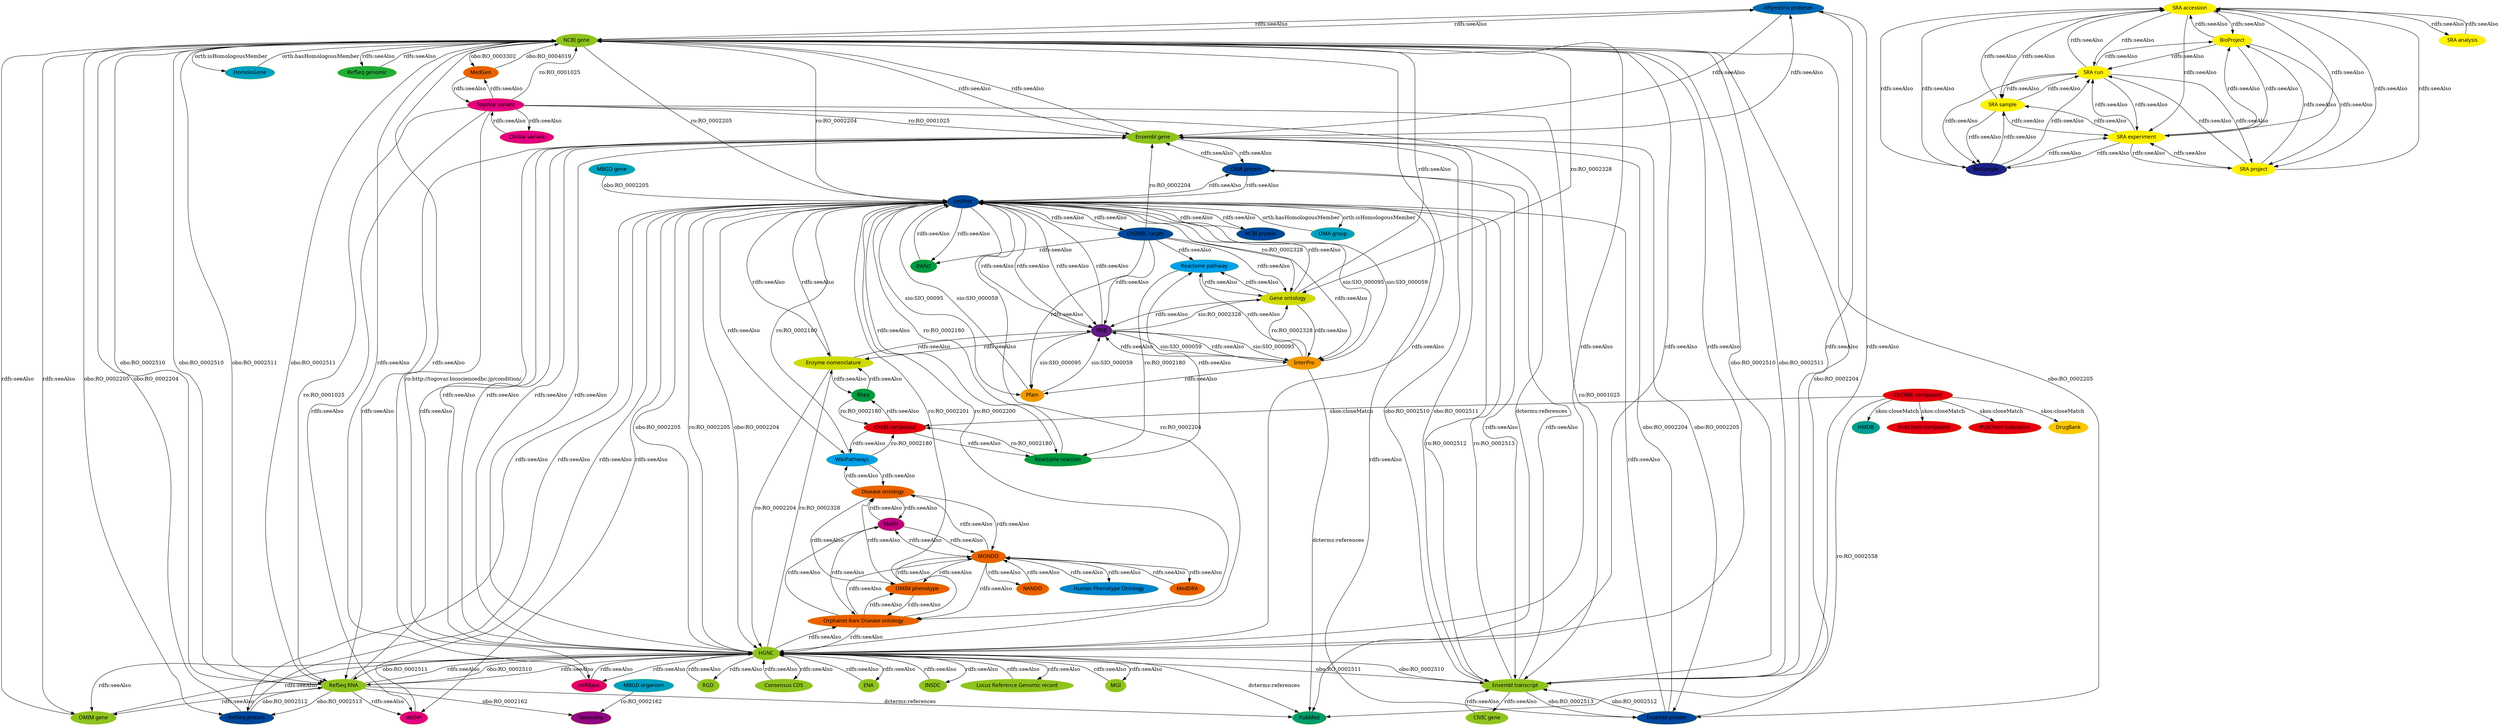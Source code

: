 digraph togoid {
 node [
    colorscheme = "rdylgn11"
    style = "solid,filled",
    fontname = "Migu 1M",
    color = 7,
  ];

  "Affymetrix probeset" [fillcolor = "#0068B7"] ;
  "NCBI gene" [fillcolor = "#8FC31F"] ;
  "ChEMBL compound" [fillcolor = "#E60012"] ;
  "ChEBI compound" [fillcolor = "#E60012"] ;
  "DrugBank" [fillcolor = "#FCC800"] ;
  "HMDB" [fillcolor = "#009E96"] ;
  "PubChem compound" [fillcolor = "#E60012"] ;
  "PubChem substance" [fillcolor = "#E60012"] ;
  "PubMed" [fillcolor = "#009B6B"] ;
  "ChEMBL target" [fillcolor = "#00479D"] ;
  "Ensembl gene" [fillcolor = "#8FC31F"] ;
  "Gene ontology" [fillcolor = "#CFDB00"] ;
  "IntAct" [fillcolor = "#009944"] ;
  "InterPro" [fillcolor = "#F39800"] ;
  "PDB" [fillcolor = "#601986"] ;
  "Pfam" [fillcolor = "#F39800"] ;
  "Reactome pathway" [fillcolor = "#00A0E9"] ;
  "CIVIC gene" [fillcolor = "#8FC31F"] ;
  "Ensembl transcript" [fillcolor = "#8FC31F"] ;
  "Disease ontology" [fillcolor = "#EB6100"] ;
  "MeSH" [fillcolor = "#BE0081"] ;
  "OMIM phenotype" [fillcolor = "#EB6100"] ;
  "Ensembl protein" [fillcolor = "#00479D"] ;
  "HGNC" [fillcolor = "#8FC31F"] ;
  "RefSeq RNA" [fillcolor = "#8FC31F"] ;
  "Consensus CDS" [fillcolor = "#8FC31F"] ;
  "Enzyme nomenclature" [fillcolor = "#CFDB00"] ;
  "ENA" [fillcolor = "#8FC31F"] ;
  "INSDC" [fillcolor = "#8FC31F"] ;
  "Locus Reference Genomic record" [fillcolor = "#8FC31F"] ;
  "MGI" [fillcolor = "#8FC31F"] ;
  "miRBase" [fillcolor = "#E5006A"] ;
  "OMIM gene" [fillcolor = "#8FC31F"] ;
  "Orphanet Rare Disease ontology" [fillcolor = "#EB6100"] ;
  "RGD" [fillcolor = "#8FC31F"] ;
  "UniProt" [fillcolor = "#00479D"] ;
  "HomoloGene" [fillcolor = "#00A0C1"] ;
  "MONDO" [fillcolor = "#EB6100"] ;
  "Human Phenotype Ontology" [fillcolor = "#0086D1"] ;
  "MedDRA" [fillcolor = "#EB6100"] ;
  "NANDO" [fillcolor = "#EB6100"] ;
  "RefSeq genomic" [fillcolor = "#22AC38"] ;
  "RefSeq protein" [fillcolor = "#00479D"] ;
  "SRA accession" [fillcolor = "#FFF100"] ;
  "BioProject" [fillcolor = "#FFF100"] ;
  "BioSample" [fillcolor = "#1D2088"] ;
  "SRA analysis" [fillcolor = "#FFF100"] ;
  "SRA experiment" [fillcolor = "#FFF100"] ;
  "SRA project" [fillcolor = "#FFF100"] ;
  "SRA run" [fillcolor = "#FFF100"] ;
  "SRA sample" [fillcolor = "#FFF100"] ;
  "WikiPathways" [fillcolor = "#00A0E9"] ;
  "MBGD gene" [fillcolor = "#00A0C1"] ;
  "MBGD organism" [fillcolor = "#00A0C1"] ;
  "Taxonomy" [fillcolor = "#920783"] ;
  "MedGen" [fillcolor = "#EB6100"] ;
  "OMA protein" [fillcolor = "#00479D"] ;
  "Reactome reaction" [fillcolor = "#009944"] ;
  "dbSNP" [fillcolor = "#E4007F"] ;
  "Rhea" [fillcolor = "#009944"] ;
  "TogoVar variant" [fillcolor = "#E4007F"] ;
  "ClinVar variant" [fillcolor = "#E4007F"] ;
  "NCBI protein" [fillcolor = "#00479D"] ;
  "OMA group" [fillcolor = "#00A0C1"] ;

  "Affymetrix probeset" -> "NCBI gene" [label = "rdfs:seeAlso"] ;
  "NCBI gene" -> "Affymetrix probeset" [label = "rdfs:seeAlso"] ;
  "ChEMBL compound" -> "ChEBI compound" [label = "skos:closeMatch"] ;
  "ChEMBL compound" -> "DrugBank" [label = "skos:closeMatch"] ;
  "ChEMBL compound" -> "HMDB" [label = "skos:closeMatch"] ;
  "ChEMBL compound" -> "PubChem compound" [label = "skos:closeMatch"] ;
  "ChEMBL compound" -> "PubChem substance" [label = "skos:closeMatch"] ;
  "ChEMBL compound" -> "PubMed" [label = "ro:RO_0002558"] ;
  "ChEMBL target" -> "Ensembl gene" [label = "ro:RO_0002204"] ;
  "ChEMBL target" -> "Gene ontology" [label = "rdfs:seeAlso"] ;
  "ChEMBL target" -> "IntAct" [label = "rdfs:seeAlso"] ;
  "ChEMBL target" -> "InterPro" [label = "rdfs:seeAlso"] ;
  "ChEMBL target" -> "PDB" [label = "rdfs:seeAlso"] ;
  "ChEMBL target" -> "Pfam" [label = "rdfs:seeAlso"] ;
  "ChEMBL target" -> "Reactome pathway" [label = "rdfs:seeAlso"] ;
  "CIVIC gene" -> "Ensembl transcript" [label = "rdfs:seeAlso"] ;
  "Ensembl transcript" -> "CIVIC gene" [label = "rdfs:seeAlso"] ;
  "Disease ontology" -> "MeSH" [label = "rdfs:seeAlso"] ;
  "MeSH" -> "Disease ontology" [label = "rdfs:seeAlso"] ;
  "Disease ontology" -> "OMIM phenotype" [label = "rdfs:seeAlso"] ;
  "OMIM phenotype" -> "Disease ontology" [label = "rdfs:seeAlso"] ;
  "Ensembl gene" -> "Affymetrix probeset" [label = "rdfs:seeAlso"] ;
  "Affymetrix probeset" -> "Ensembl gene" [label = "rdfs:seeAlso"] ;
  "Ensembl gene" -> "Ensembl protein" [label = "obo:RO_0002205"] ;
  "Ensembl protein" -> "Ensembl gene" [label = "obo:RO_0002204"] ;
  "Ensembl gene" -> "Ensembl transcript" [label = "obo:RO_0002511"] ;
  "Ensembl transcript" -> "Ensembl gene" [label = "obo:RO_0002510"] ;
  "Ensembl gene" -> "HGNC" [label = "rdfs:seeAlso"] ;
  "HGNC" -> "Ensembl gene" [label = "rdfs:seeAlso"] ;
  "Ensembl gene" -> "RefSeq RNA" [label = "rdfs:seeAlso"] ;
  "RefSeq RNA" -> "Ensembl gene" [label = "rdfs:seeAlso"] ;
  "Ensembl protein" -> "Ensembl transcript" [label = "obo:RO_0002512"] ;
  "Ensembl transcript" -> "Ensembl protein" [label = "obo:RO_0002513"] ;
  "Ensembl transcript" -> "Affymetrix probeset" [label = "rdfs:seeAlso"] ;
  "Affymetrix probeset" -> "Ensembl transcript" [label = "rdfs:seeAlso"] ;
  "Ensembl transcript" -> "HGNC" [label = "obo:RO_0002510"] ;
  "HGNC" -> "Ensembl transcript" [label = "obo:RO_0002511"] ;
  "HGNC" -> "Consensus CDS" [label = "rdfs:seeAlso"] ;
  "Consensus CDS" -> "HGNC" [label = "rdfs:seeAlso"] ;
  "HGNC" -> "Enzyme nomenclature" [label = "ro:RO_0002328"] ;
  "Enzyme nomenclature" -> "HGNC" [label = "ro:RO_0002204"] ;
  "HGNC" -> "ENA" [label = "rdfs:seeAlso"] ;
  "ENA" -> "HGNC" [label = "rdfs:seeAlso"] ;
  "HGNC" -> "Ensembl gene" [label = "rdfs:seeAlso"] ;
  "Ensembl gene" -> "HGNC" [label = "rdfs:seeAlso"] ;
  "HGNC" -> "INSDC" [label = "rdfs:seeAlso"] ;
  "INSDC" -> "HGNC" [label = "rdfs:seeAlso"] ;
  "HGNC" -> "Locus Reference Genomic record" [label = "rdfs:seeAlso"] ;
  "Locus Reference Genomic record" -> "HGNC" [label = "rdfs:seeAlso"] ;
  "HGNC" -> "MGI" [label = "rdfs:seeAlso"] ;
  "MGI" -> "HGNC" [label = "rdfs:seeAlso"] ;
  "HGNC" -> "miRBase" [label = "rdfs:seeAlso"] ;
  "miRBase" -> "HGNC" [label = "rdfs:seeAlso"] ;
  "HGNC" -> "NCBI gene" [label = "rdfs:seeAlso"] ;
  "NCBI gene" -> "HGNC" [label = "rdfs:seeAlso"] ;
  "HGNC" -> "OMIM gene" [label = "rdfs:seeAlso"] ;
  "OMIM gene" -> "HGNC" [label = "rdfs:seeAlso"] ;
  "HGNC" -> "Orphanet Rare Disease ontology" [label = "rdfs:seeAlso"] ;
  "Orphanet Rare Disease ontology" -> "HGNC" [label = "rdfs:seeAlso"] ;
  "HGNC" -> "PubMed" [label = "dcterms:references"] ;
  "HGNC" -> "RefSeq RNA" [label = "rdfs:seeAlso"] ;
  "RefSeq RNA" -> "HGNC" [label = "rdfs:seeAlso"] ;
  "HGNC" -> "RGD" [label = "rdfs:seeAlso"] ;
  "RGD" -> "HGNC" [label = "rdfs:seeAlso"] ;
  "HGNC" -> "UniProt" [label = "obo:RO_0002205"] ;
  "UniProt" -> "HGNC" [label = "obo:RO_0002204"] ;
  "HomoloGene" -> "NCBI gene" [label = "orth:hasHomologousMember"] ;
  "NCBI gene" -> "HomoloGene" [label = "orth:isHomologousMember"] ;
  "InterPro" -> "Gene ontology" [label = "ro:RO_0002328"] ;
  "Gene ontology" -> "InterPro" [label = "rdfs:seeAlso"] ;
  "InterPro" -> "PDB" [label = "rdfs:seeAlso"] ;
  "PDB" -> "InterPro" [label = "rdfs:seeAlso"] ;
  "InterPro" -> "Pfam" [label = "rdfs:seeAlso"] ;
  "InterPro" -> "PubMed" [label = "dcterms:references"] ;
  "InterPro" -> "Reactome pathway" [label = "rdfs:seeAlso"] ;
  "MONDO" -> "Disease ontology" [label = "rdfs:seeAlso"] ;
  "Disease ontology" -> "MONDO" [label = "rdfs:seeAlso"] ;
  "MONDO" -> "Human Phenotype Ontology" [label = "rdfs:seeAlso"] ;
  "Human Phenotype Ontology" -> "MONDO" [label = "rdfs:seeAlso"] ;
  "MONDO" -> "MedDRA" [label = "rdfs:seeAlso"] ;
  "MedDRA" -> "MONDO" [label = "rdfs:seeAlso"] ;
  "MONDO" -> "MeSH" [label = "rdfs:seeAlso"] ;
  "MeSH" -> "MONDO" [label = "rdfs:seeAlso"] ;
  "MONDO" -> "OMIM phenotype" [label = "rdfs:seeAlso"] ;
  "OMIM phenotype" -> "MONDO" [label = "rdfs:seeAlso"] ;
  "MONDO" -> "Orphanet Rare Disease ontology" [label = "rdfs:seeAlso"] ;
  "Orphanet Rare Disease ontology" -> "MONDO" [label = "rdfs:seeAlso"] ;
  "NANDO" -> "MONDO" [label = "rdfs:seeAlso"] ;
  "MONDO" -> "NANDO" [label = "rdfs:seeAlso"] ;
  "NCBI gene" -> "Ensembl gene" [label = "rdfs:seeAlso"] ;
  "Ensembl gene" -> "NCBI gene" [label = "rdfs:seeAlso"] ;
  "NCBI gene" -> "Ensembl protein" [label = "obo:RO_0002205"] ;
  "Ensembl protein" -> "NCBI gene" [label = "obo:RO_0002204"] ;
  "NCBI gene" -> "Ensembl transcript" [label = "obo:RO_0002511"] ;
  "Ensembl transcript" -> "NCBI gene" [label = "obo:RO_0002510"] ;
  "NCBI gene" -> "Gene ontology" [label = "ro:RO_0002328"] ;
  "Gene ontology" -> "NCBI gene" [label = "rdfs:seeAlso"] ;
  "NCBI gene" -> "HGNC" [label = "rdfs:seeAlso"] ;
  "HGNC" -> "NCBI gene" [label = "rdfs:seeAlso"] ;
  "NCBI gene" -> "miRBase" [label = "rdfs:seeAlso"] ;
  "miRBase" -> "NCBI gene" [label = "rdfs:seeAlso"] ;
  "NCBI gene" -> "OMIM gene" [label = "rdfs:seeAlso"] ;
  "OMIM gene" -> "NCBI gene" [label = "rdfs:seeAlso"] ;
  "NCBI gene" -> "RefSeq genomic" [label = "rdfs:seeAlso"] ;
  "RefSeq genomic" -> "NCBI gene" [label = "rdfs:seeAlso"] ;
  "NCBI gene" -> "RefSeq protein" [label = "obo:RO_0002205"] ;
  "RefSeq protein" -> "NCBI gene" [label = "obo:RO_0002204"] ;
  "NCBI gene" -> "RefSeq RNA" [label = "obo:RO_0002511"] ;
  "RefSeq RNA" -> "NCBI gene" [label = "obo:RO_0002510"] ;
  "RefSeq protein" -> "UniProt" [label = "rdfs:seeAlso"] ;
  "UniProt" -> "RefSeq protein" [label = "rdfs:seeAlso"] ;
  "SRA accession" -> "BioProject" [label = "rdfs:seeAlso"] ;
  "BioProject" -> "SRA accession" [label = "rdfs:seeAlso"] ;
  "SRA accession" -> "BioSample" [label = "rdfs:seeAlso"] ;
  "BioSample" -> "SRA accession" [label = "rdfs:seeAlso"] ;
  "SRA accession" -> "SRA analysis" [label = "rdfs:seeAlso"] ;
  "SRA analysis" -> "SRA accession" [label = "rdfs:seeAlso"] ;
  "SRA accession" -> "SRA experiment" [label = "rdfs:seeAlso"] ;
  "SRA experiment" -> "SRA accession" [label = "rdfs:seeAlso"] ;
  "SRA accession" -> "SRA project" [label = "rdfs:seeAlso"] ;
  "SRA project" -> "SRA accession" [label = "rdfs:seeAlso"] ;
  "SRA accession" -> "SRA run" [label = "rdfs:seeAlso"] ;
  "SRA run" -> "SRA accession" [label = "rdfs:seeAlso"] ;
  "SRA accession" -> "SRA sample" [label = "rdfs:seeAlso"] ;
  "SRA sample" -> "SRA accession" [label = "rdfs:seeAlso"] ;
  "SRA experiment" -> "BioProject" [label = "rdfs:seeAlso"] ;
  "BioProject" -> "SRA experiment" [label = "rdfs:seeAlso"] ;
  "SRA experiment" -> "BioSample" [label = "rdfs:seeAlso"] ;
  "BioSample" -> "SRA experiment" [label = "rdfs:seeAlso"] ;
  "SRA experiment" -> "SRA project" [label = "rdfs:seeAlso"] ;
  "SRA project" -> "SRA experiment" [label = "rdfs:seeAlso"] ;
  "SRA experiment" -> "SRA sample" [label = "rdfs:seeAlso"] ;
  "SRA sample" -> "SRA experiment" [label = "rdfs:seeAlso"] ;
  "SRA project" -> "BioProject" [label = "rdfs:seeAlso"] ;
  "BioProject" -> "SRA project" [label = "rdfs:seeAlso"] ;
  "SRA run" -> "BioProject" [label = "rdfs:seeAlso"] ;
  "BioProject" -> "SRA run" [label = "rdfs:seeAlso"] ;
  "SRA run" -> "BioSample" [label = "rdfs:seeAlso"] ;
  "BioSample" -> "SRA run" [label = "rdfs:seeAlso"] ;
  "SRA run" -> "SRA experiment" [label = "rdfs:seeAlso"] ;
  "SRA experiment" -> "SRA run" [label = "rdfs:seeAlso"] ;
  "SRA run" -> "SRA project" [label = "rdfs:seeAlso"] ;
  "SRA project" -> "SRA run" [label = "rdfs:seeAlso"] ;
  "SRA run" -> "SRA sample" [label = "rdfs:seeAlso"] ;
  "SRA sample" -> "SRA run" [label = "rdfs:seeAlso"] ;
  "SRA sample" -> "BioSample" [label = "rdfs:seeAlso"] ;
  "BioSample" -> "SRA sample" [label = "rdfs:seeAlso"] ;
  "WikiPathways" -> "ChEBI compound" [label = "ro:RO_0002180"] ;
  "ChEBI compound" -> "WikiPathways" [label = "rdfs:seeAlso"] ;
  "WikiPathways" -> "Disease ontology" [label = "rdfs:seeAlso"] ;
  "Disease ontology" -> "WikiPathways" [label = "rdfs:seeAlso"] ;
  "WikiPathways" -> "UniProt" [label = "ro:RO_0002180"] ;
  "UniProt" -> "WikiPathways" [label = "rdfs:seeAlso"] ;
  "MBGD gene" -> "UniProt" [label = "obo:RO_0002205"] ;
  "MBGD organism" -> "Taxonomy" [label = "ro:RO_0002162"] ;
  "MedGen" -> "NCBI gene" [label = "obo:RO_0004019"] ;
  "NCBI gene" -> "MedGen" [label = "obo:RO_0003302"] ;
  "OMA protein" -> "Ensembl gene" [label = "rdfs:seeAlso"] ;
  "Ensembl gene" -> "OMA protein" [label = "rdfs:seeAlso"] ;
  "OMA protein" -> "Ensembl transcript" [label = "rdfs:seeAlso"] ;
  "Ensembl transcript" -> "OMA protein" [label = "rdfs:seeAlso"] ;
  "OMA protein" -> "UniProt" [label = "rdfs:seeAlso"] ;
  "UniProt" -> "OMA protein" [label = "rdfs:seeAlso"] ;
  "Orphanet Rare Disease ontology" -> "MeSH" [label = "rdfs:seeAlso"] ;
  "MeSH" -> "Orphanet Rare Disease ontology" [label = "rdfs:seeAlso"] ;
  "Orphanet Rare Disease ontology" -> "OMIM phenotype" [label = "rdfs:seeAlso"] ;
  "OMIM phenotype" -> "Orphanet Rare Disease ontology" [label = "rdfs:seeAlso"] ;
  "PDB" -> "Enzyme nomenclature" [label = "rdfs:seeAlso"] ;
  "Enzyme nomenclature" -> "PDB" [label = "rdfs:seeAlso"] ;
  "PDB" -> "Gene ontology" [label = "sio:RO_0002328"] ;
  "Gene ontology" -> "PDB" [label = "rdfs:seeAlso"] ;
  "PDB" -> "InterPro" [label = "sio:SIO_000095"] ;
  "InterPro" -> "PDB" [label = "sio:SIO_000059"] ;
  "PDB" -> "Pfam" [label = "sio:SIO_000095"] ;
  "Pfam" -> "PDB" [label = "sio:SIO_000059"] ;
  "PDB" -> "UniProt" [label = "rdfs:seeAlso"] ;
  "UniProt" -> "PDB" [label = "rdfs:seeAlso"] ;
  "Reactome pathway" -> "Gene ontology" [label = "rdfs:seeAlso"] ;
  "Gene ontology" -> "Reactome pathway" [label = "rdfs:seeAlso"] ;
  "Reactome pathway" -> "Reactome reaction" [label = "ro:RO_0002180"] ;
  "Reactome reaction" -> "Reactome pathway" [label = "rdfs:seeAlso"] ;
  "Reactome reaction" -> "ChEBI compound" [label = "ro:RO_0002180"] ;
  "ChEBI compound" -> "Reactome reaction" [label = "rdfs:seeAlso"] ;
  "Reactome reaction" -> "UniProt" [label = "ro:RO_0002180"] ;
  "UniProt" -> "Reactome reaction" [label = "rdfs:seeAlso"] ;
  "RefSeq RNA" -> "dbSNP" [label = "rdfs:seeAlso"] ;
  "RefSeq RNA" -> "HGNC" [label = "obo:RO_0002510"] ;
  "HGNC" -> "RefSeq RNA" [label = "obo:RO_0002511"] ;
  "RefSeq RNA" -> "NCBI gene" [label = "obo:RO_0002510"] ;
  "NCBI gene" -> "RefSeq RNA" [label = "obo:RO_0002511"] ;
  "RefSeq RNA" -> "OMIM gene" [label = "rdfs:seeAlso"] ;
  "RefSeq RNA" -> "PubMed" [label = "dcterms:references"] ;
  "RefSeq RNA" -> "RefSeq protein" [label = "obo:RO_0002513"] ;
  "RefSeq protein" -> "RefSeq RNA" [label = "obo:RO_0002512"] ;
  "RefSeq RNA" -> "Taxonomy" [label = "obo:RO_0002162"] ;
  "Rhea" -> "ChEBI compound" [label = "ro:RO_0002180"] ;
  "ChEBI compound" -> "Rhea" [label = "rdfs:seeAlso"] ;
  "Rhea" -> "Enzyme nomenclature" [label = "rdfs:seeAlso"] ;
  "Enzyme nomenclature" -> "Rhea" [label = "rdfs:seeAlso"] ;
  "TogoVar variant" -> "ClinVar variant" [label = "rdfs:seeAlso"] ;
  "ClinVar variant" -> "TogoVar variant" [label = "rdfs:seeAlso"] ;
  "TogoVar variant" -> "dbSNP" [label = "rdfs:seeAlso"] ;
  "TogoVar variant" -> "Ensembl gene" [label = "ro:RO_0001025"] ;
  "TogoVar variant" -> "Ensembl transcript" [label = "ro:RO_0001025"] ;
  "TogoVar variant" -> "HGNC" [label = "ro:http://togovar.biosciencedbc.jp/condition/"] ;
  "TogoVar variant" -> "MedGen" [label = "rdfs:seeAlso"] ;
  "MedGen" -> "TogoVar variant" [label = "rdfs:seeAlso"] ;
  "TogoVar variant" -> "NCBI gene" [label = "ro:RO_0001025"] ;
  "TogoVar variant" -> "PubMed" [label = "dcterms:references"] ;
  "TogoVar variant" -> "RefSeq RNA" [label = "ro:RO_0001025"] ;
  "UniProt" -> "ChEMBL target" [label = "rdfs:seeAlso"] ;
  "ChEMBL target" -> "UniProt" [label = "rdfs:seeAlso"] ;
  "UniProt" -> "dbSNP" [label = "rdfs:seeAlso"] ;
  "dbSNP" -> "UniProt" [label = "rdfs:seeAlso"] ;
  "UniProt" -> "Enzyme nomenclature" [label = "rdfs:seeAlso"] ;
  "Enzyme nomenclature" -> "UniProt" [label = "rdfs:seeAlso"] ;
  "UniProt" -> "Ensembl protein" [label = "rdfs:seeAlso"] ;
  "Ensembl protein" -> "UniProt" [label = "rdfs:seeAlso"] ;
  "UniProt" -> "Ensembl transcript" [label = "ro:RO_0002512"] ;
  "Ensembl transcript" -> "UniProt" [label = "ro:RO_0002513"] ;
  "UniProt" -> "Gene ontology" [label = "ro:RO_0002328"] ;
  "Gene ontology" -> "UniProt" [label = "rdfs:seeAlso"] ;
  "UniProt" -> "HGNC" [label = "ro:RO_0002204"] ;
  "HGNC" -> "UniProt" [label = "ro:RO_0002205"] ;
  "UniProt" -> "IntAct" [label = "rdfs:seeAlso"] ;
  "IntAct" -> "UniProt" [label = "rdfs:seeAlso"] ;
  "UniProt" -> "InterPro" [label = "sio:SIO_000095"] ;
  "InterPro" -> "UniProt" [label = "sio:SIO_000059"] ;
  "UniProt" -> "NCBI gene" [label = "ro:RO_0002204"] ;
  "NCBI gene" -> "UniProt" [label = "ro:RO_0002205"] ;
  "UniProt" -> "NCBI protein" [label = "rdfs:seeAlso"] ;
  "NCBI protein" -> "UniProt" [label = "rdfs:seeAlso"] ;
  "UniProt" -> "OMA group" [label = "orth:isHomologousMember"] ;
  "OMA group" -> "UniProt" [label = "orth:hasHomologousMember"] ;
  "UniProt" -> "Orphanet Rare Disease ontology" [label = "ro:RO_0002200"] ;
  "Orphanet Rare Disease ontology" -> "UniProt" [label = "ro:RO_0002201"] ;
  "UniProt" -> "PDB" [label = "rdfs:seeAlso"] ;
  "PDB" -> "UniProt" [label = "rdfs:seeAlso"] ;
  "UniProt" -> "Pfam" [label = "sio:SIO_00095"] ;
  "Pfam" -> "UniProt" [label = "sio:SIO_000059"] ;
}
